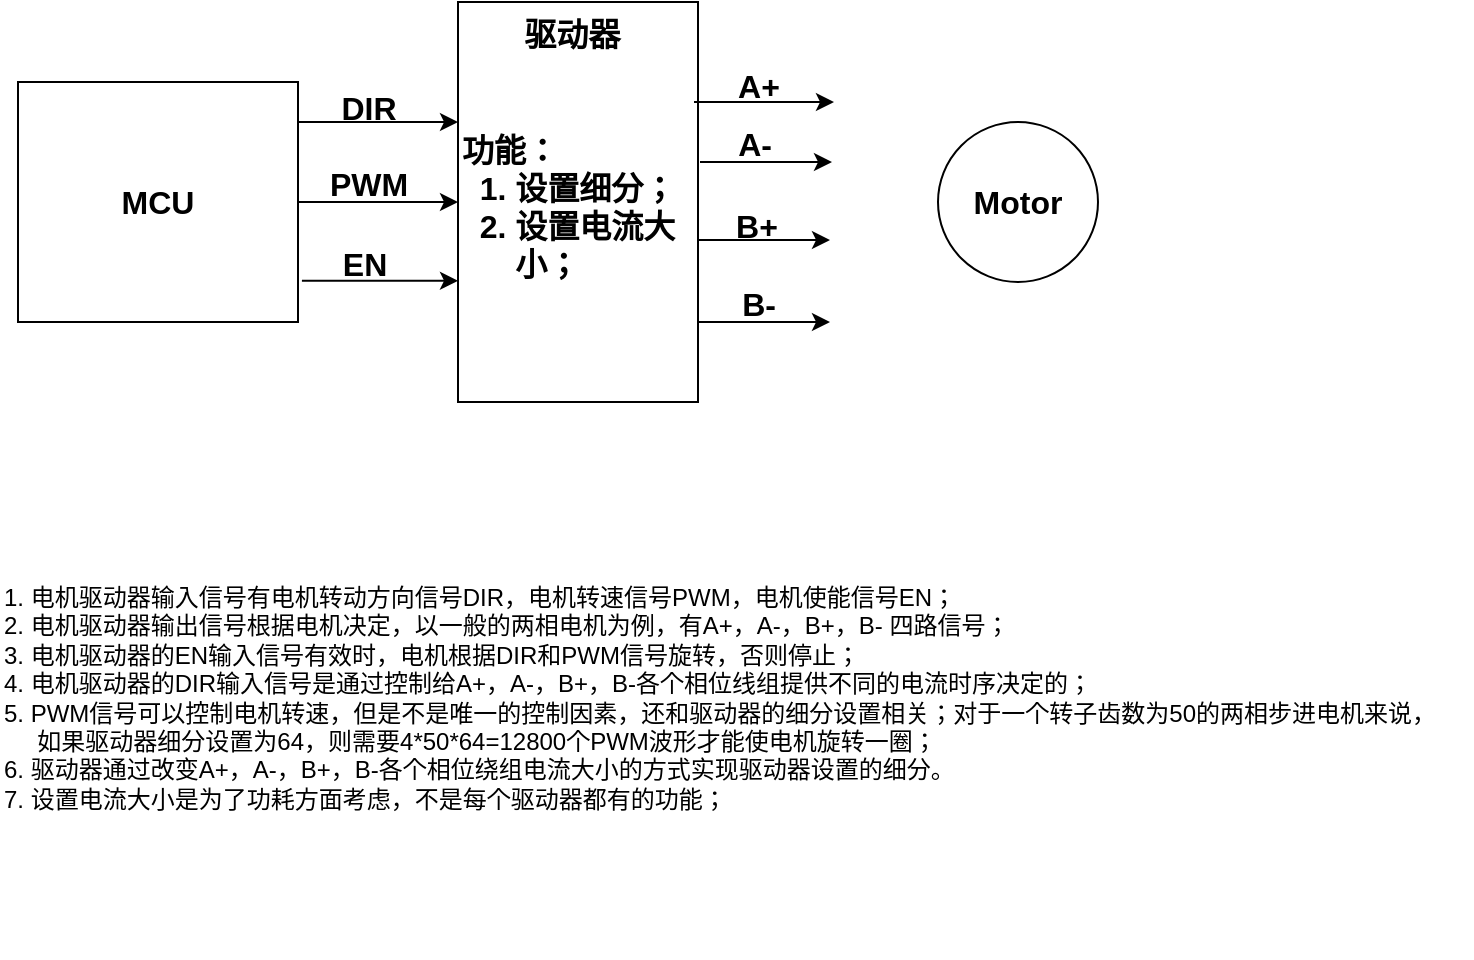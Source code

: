 <mxfile version="21.7.5" type="github">
  <diagram name="第 1 页" id="CyJXsQDoycbQX6E6w-BX">
    <mxGraphModel dx="2074" dy="1118" grid="0" gridSize="10" guides="1" tooltips="1" connect="1" arrows="1" fold="1" page="1" pageScale="1" pageWidth="827" pageHeight="1169" math="0" shadow="0">
      <root>
        <mxCell id="0" />
        <mxCell id="1" parent="0" />
        <mxCell id="WhkvKs6wXhMd2oeImKps-1" value="MCU" style="whiteSpace=wrap;html=1;fontStyle=1;fontSize=16;" vertex="1" parent="1">
          <mxGeometry x="60" y="240" width="140" height="120" as="geometry" />
        </mxCell>
        <mxCell id="WhkvKs6wXhMd2oeImKps-2" value="&amp;nbsp; &amp;nbsp; &amp;nbsp; &amp;nbsp;驱动器&lt;br style=&quot;font-size: 16px;&quot;&gt;&lt;br&gt;&lt;br&gt;功能：&lt;br style=&quot;font-size: 16px;&quot;&gt;&amp;nbsp; 1. 设置细分；&lt;br&gt;&amp;nbsp; 2. 设置电流大&amp;nbsp; &amp;nbsp; &amp;nbsp; &amp;nbsp; 小；" style="whiteSpace=wrap;html=1;fontStyle=1;fontSize=16;align=left;verticalAlign=top;" vertex="1" parent="1">
          <mxGeometry x="280" y="200" width="120" height="200" as="geometry" />
        </mxCell>
        <mxCell id="WhkvKs6wXhMd2oeImKps-3" value="" style="endArrow=classic;html=1;rounded=0;exitX=1;exitY=0.167;exitDx=0;exitDy=0;exitPerimeter=0;fontStyle=1;fontSize=16;" edge="1" parent="1" source="WhkvKs6wXhMd2oeImKps-1">
          <mxGeometry width="50" height="50" relative="1" as="geometry">
            <mxPoint x="390" y="600" as="sourcePoint" />
            <mxPoint x="280" y="260" as="targetPoint" />
          </mxGeometry>
        </mxCell>
        <mxCell id="WhkvKs6wXhMd2oeImKps-4" value="" style="endArrow=classic;html=1;rounded=0;exitX=1;exitY=0.5;exitDx=0;exitDy=0;fontStyle=1;fontSize=16;" edge="1" parent="1" source="WhkvKs6wXhMd2oeImKps-1" target="WhkvKs6wXhMd2oeImKps-2">
          <mxGeometry width="50" height="50" relative="1" as="geometry">
            <mxPoint x="390" y="600" as="sourcePoint" />
            <mxPoint x="440" y="550" as="targetPoint" />
          </mxGeometry>
        </mxCell>
        <mxCell id="WhkvKs6wXhMd2oeImKps-5" value="" style="endArrow=classic;html=1;rounded=0;exitX=1.014;exitY=0.828;exitDx=0;exitDy=0;entryX=0;entryY=0.697;entryDx=0;entryDy=0;exitPerimeter=0;entryPerimeter=0;fontStyle=1;fontSize=16;" edge="1" parent="1" source="WhkvKs6wXhMd2oeImKps-1" target="WhkvKs6wXhMd2oeImKps-2">
          <mxGeometry width="50" height="50" relative="1" as="geometry">
            <mxPoint x="390" y="600" as="sourcePoint" />
            <mxPoint x="440" y="550" as="targetPoint" />
          </mxGeometry>
        </mxCell>
        <mxCell id="WhkvKs6wXhMd2oeImKps-6" value="Motor" style="ellipse;whiteSpace=wrap;html=1;aspect=fixed;fontStyle=1;fontSize=16;" vertex="1" parent="1">
          <mxGeometry x="520" y="260" width="80" height="80" as="geometry" />
        </mxCell>
        <mxCell id="WhkvKs6wXhMd2oeImKps-7" value="" style="endArrow=classic;html=1;rounded=0;exitX=1;exitY=0.25;exitDx=0;exitDy=0;fontStyle=1;fontSize=16;" edge="1" parent="1">
          <mxGeometry width="50" height="50" relative="1" as="geometry">
            <mxPoint x="398" y="250" as="sourcePoint" />
            <mxPoint x="468" y="250" as="targetPoint" />
          </mxGeometry>
        </mxCell>
        <mxCell id="WhkvKs6wXhMd2oeImKps-8" value="" style="endArrow=classic;html=1;rounded=0;exitX=1;exitY=0.25;exitDx=0;exitDy=0;fontStyle=1;fontSize=16;" edge="1" parent="1">
          <mxGeometry width="50" height="50" relative="1" as="geometry">
            <mxPoint x="401" y="280" as="sourcePoint" />
            <mxPoint x="467" y="280" as="targetPoint" />
          </mxGeometry>
        </mxCell>
        <mxCell id="WhkvKs6wXhMd2oeImKps-9" value="" style="endArrow=classic;html=1;rounded=0;exitX=1;exitY=0.25;exitDx=0;exitDy=0;fontStyle=1;fontSize=16;" edge="1" parent="1">
          <mxGeometry width="50" height="50" relative="1" as="geometry">
            <mxPoint x="400" y="319" as="sourcePoint" />
            <mxPoint x="466" y="319" as="targetPoint" />
          </mxGeometry>
        </mxCell>
        <mxCell id="WhkvKs6wXhMd2oeImKps-10" value="" style="endArrow=classic;html=1;rounded=0;exitX=1;exitY=0.25;exitDx=0;exitDy=0;fontStyle=1;fontSize=16;" edge="1" parent="1">
          <mxGeometry width="50" height="50" relative="1" as="geometry">
            <mxPoint x="400" y="360" as="sourcePoint" />
            <mxPoint x="466" y="360" as="targetPoint" />
          </mxGeometry>
        </mxCell>
        <mxCell id="WhkvKs6wXhMd2oeImKps-11" value="A+" style="text;html=1;align=center;verticalAlign=middle;resizable=0;points=[];autosize=1;strokeColor=none;fillColor=none;fontStyle=1;fontSize=16;" vertex="1" parent="1">
          <mxGeometry x="410" y="227" width="40" height="30" as="geometry" />
        </mxCell>
        <mxCell id="WhkvKs6wXhMd2oeImKps-12" value="A-" style="text;html=1;align=center;verticalAlign=middle;resizable=0;points=[];autosize=1;strokeColor=none;fillColor=none;fontStyle=1;fontSize=16;" vertex="1" parent="1">
          <mxGeometry x="408" y="256" width="40" height="30" as="geometry" />
        </mxCell>
        <mxCell id="WhkvKs6wXhMd2oeImKps-13" value="B+" style="text;html=1;align=center;verticalAlign=middle;resizable=0;points=[];autosize=1;strokeColor=none;fillColor=none;fontStyle=1;fontSize=16;" vertex="1" parent="1">
          <mxGeometry x="409" y="297" width="40" height="30" as="geometry" />
        </mxCell>
        <mxCell id="WhkvKs6wXhMd2oeImKps-14" value="B-" style="text;html=1;align=center;verticalAlign=middle;resizable=0;points=[];autosize=1;strokeColor=none;fillColor=none;fontStyle=1;fontSize=16;" vertex="1" parent="1">
          <mxGeometry x="410" y="336" width="40" height="30" as="geometry" />
        </mxCell>
        <mxCell id="WhkvKs6wXhMd2oeImKps-15" value="DIR" style="text;html=1;align=center;verticalAlign=middle;resizable=0;points=[];autosize=1;strokeColor=none;fillColor=none;fontStyle=1;fontSize=16;" vertex="1" parent="1">
          <mxGeometry x="210" y="238" width="50" height="30" as="geometry" />
        </mxCell>
        <mxCell id="WhkvKs6wXhMd2oeImKps-16" value="PWM" style="text;html=1;align=center;verticalAlign=middle;resizable=0;points=[];autosize=1;strokeColor=none;fillColor=none;fontStyle=1;fontSize=16;" vertex="1" parent="1">
          <mxGeometry x="205" y="276" width="60" height="30" as="geometry" />
        </mxCell>
        <mxCell id="WhkvKs6wXhMd2oeImKps-17" value="EN" style="text;html=1;align=center;verticalAlign=middle;resizable=0;points=[];autosize=1;strokeColor=none;fillColor=none;fontStyle=1;fontSize=16;" vertex="1" parent="1">
          <mxGeometry x="208" y="316" width="50" height="30" as="geometry" />
        </mxCell>
        <mxCell id="WhkvKs6wXhMd2oeImKps-18" value="1. 电机驱动器输入信号有电机转动方向信号DIR，电机转速信号PWM，电机使能信号EN；&lt;br&gt;2. 电机驱动器输出信号根据电机决定，以一般的两相电机为例，有A+，A-，B+，B- 四路信号；&lt;br&gt;3. 电机驱动器的EN输入信号有效时，电机根据DIR和PWM信号旋转，否则停止；&lt;br&gt;4. 电机驱动器的DIR输入信号是通过控制给A+，A-，B+，B-各个相位线组提供不同的电流时序决定的；&lt;br&gt;5. PWM信号可以控制电机转速，但是不是唯一的控制因素，还和驱动器的细分设置相关；对于一个转子齿数为50的两相步进电机来说，&lt;br&gt;&amp;nbsp; &amp;nbsp; &amp;nbsp;如果驱动器细分设置为64，则需要4*50*64=12800个PWM波形才能使电机旋转一圈；&lt;br&gt;6. 驱动器通过改变A+，A-，B+，B-各个相位绕组电流大小的方式实现驱动器设置的细分。&lt;br&gt;7. 设置电流大小是为了功耗方面考虑，不是每个驱动器都有的功能；" style="text;html=1;strokeColor=none;fillColor=none;align=left;verticalAlign=middle;whiteSpace=wrap;rounded=0;" vertex="1" parent="1">
          <mxGeometry x="51" y="418" width="736" height="260" as="geometry" />
        </mxCell>
      </root>
    </mxGraphModel>
  </diagram>
</mxfile>
